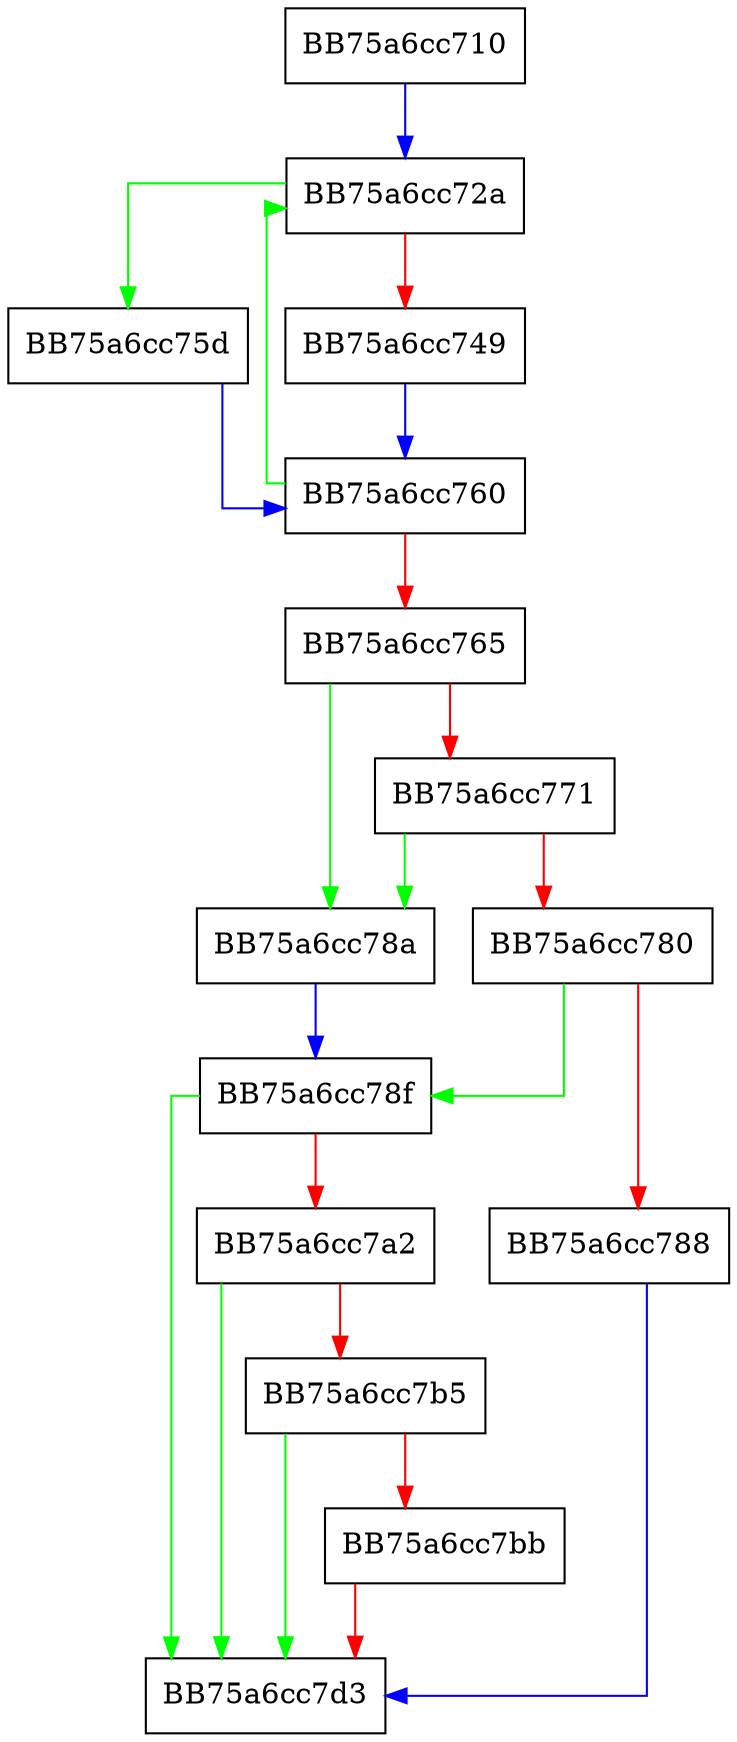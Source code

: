 digraph GetAttributePriority {
  node [shape="box"];
  graph [splines=ortho];
  BB75a6cc710 -> BB75a6cc72a [color="blue"];
  BB75a6cc72a -> BB75a6cc75d [color="green"];
  BB75a6cc72a -> BB75a6cc749 [color="red"];
  BB75a6cc749 -> BB75a6cc760 [color="blue"];
  BB75a6cc75d -> BB75a6cc760 [color="blue"];
  BB75a6cc760 -> BB75a6cc72a [color="green"];
  BB75a6cc760 -> BB75a6cc765 [color="red"];
  BB75a6cc765 -> BB75a6cc78a [color="green"];
  BB75a6cc765 -> BB75a6cc771 [color="red"];
  BB75a6cc771 -> BB75a6cc78a [color="green"];
  BB75a6cc771 -> BB75a6cc780 [color="red"];
  BB75a6cc780 -> BB75a6cc78f [color="green"];
  BB75a6cc780 -> BB75a6cc788 [color="red"];
  BB75a6cc788 -> BB75a6cc7d3 [color="blue"];
  BB75a6cc78a -> BB75a6cc78f [color="blue"];
  BB75a6cc78f -> BB75a6cc7d3 [color="green"];
  BB75a6cc78f -> BB75a6cc7a2 [color="red"];
  BB75a6cc7a2 -> BB75a6cc7d3 [color="green"];
  BB75a6cc7a2 -> BB75a6cc7b5 [color="red"];
  BB75a6cc7b5 -> BB75a6cc7d3 [color="green"];
  BB75a6cc7b5 -> BB75a6cc7bb [color="red"];
  BB75a6cc7bb -> BB75a6cc7d3 [color="red"];
}